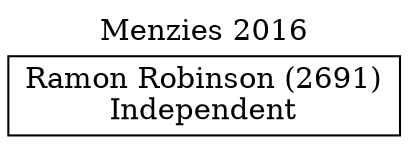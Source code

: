 // House preference flow
digraph "Ramon Robinson (2691)_Menzies_2016" {
	graph [label="Menzies 2016" labelloc=t mclimit=10]
	node [shape=box]
	"Ramon Robinson (2691)" [label="Ramon Robinson (2691)
Independent"]
}
